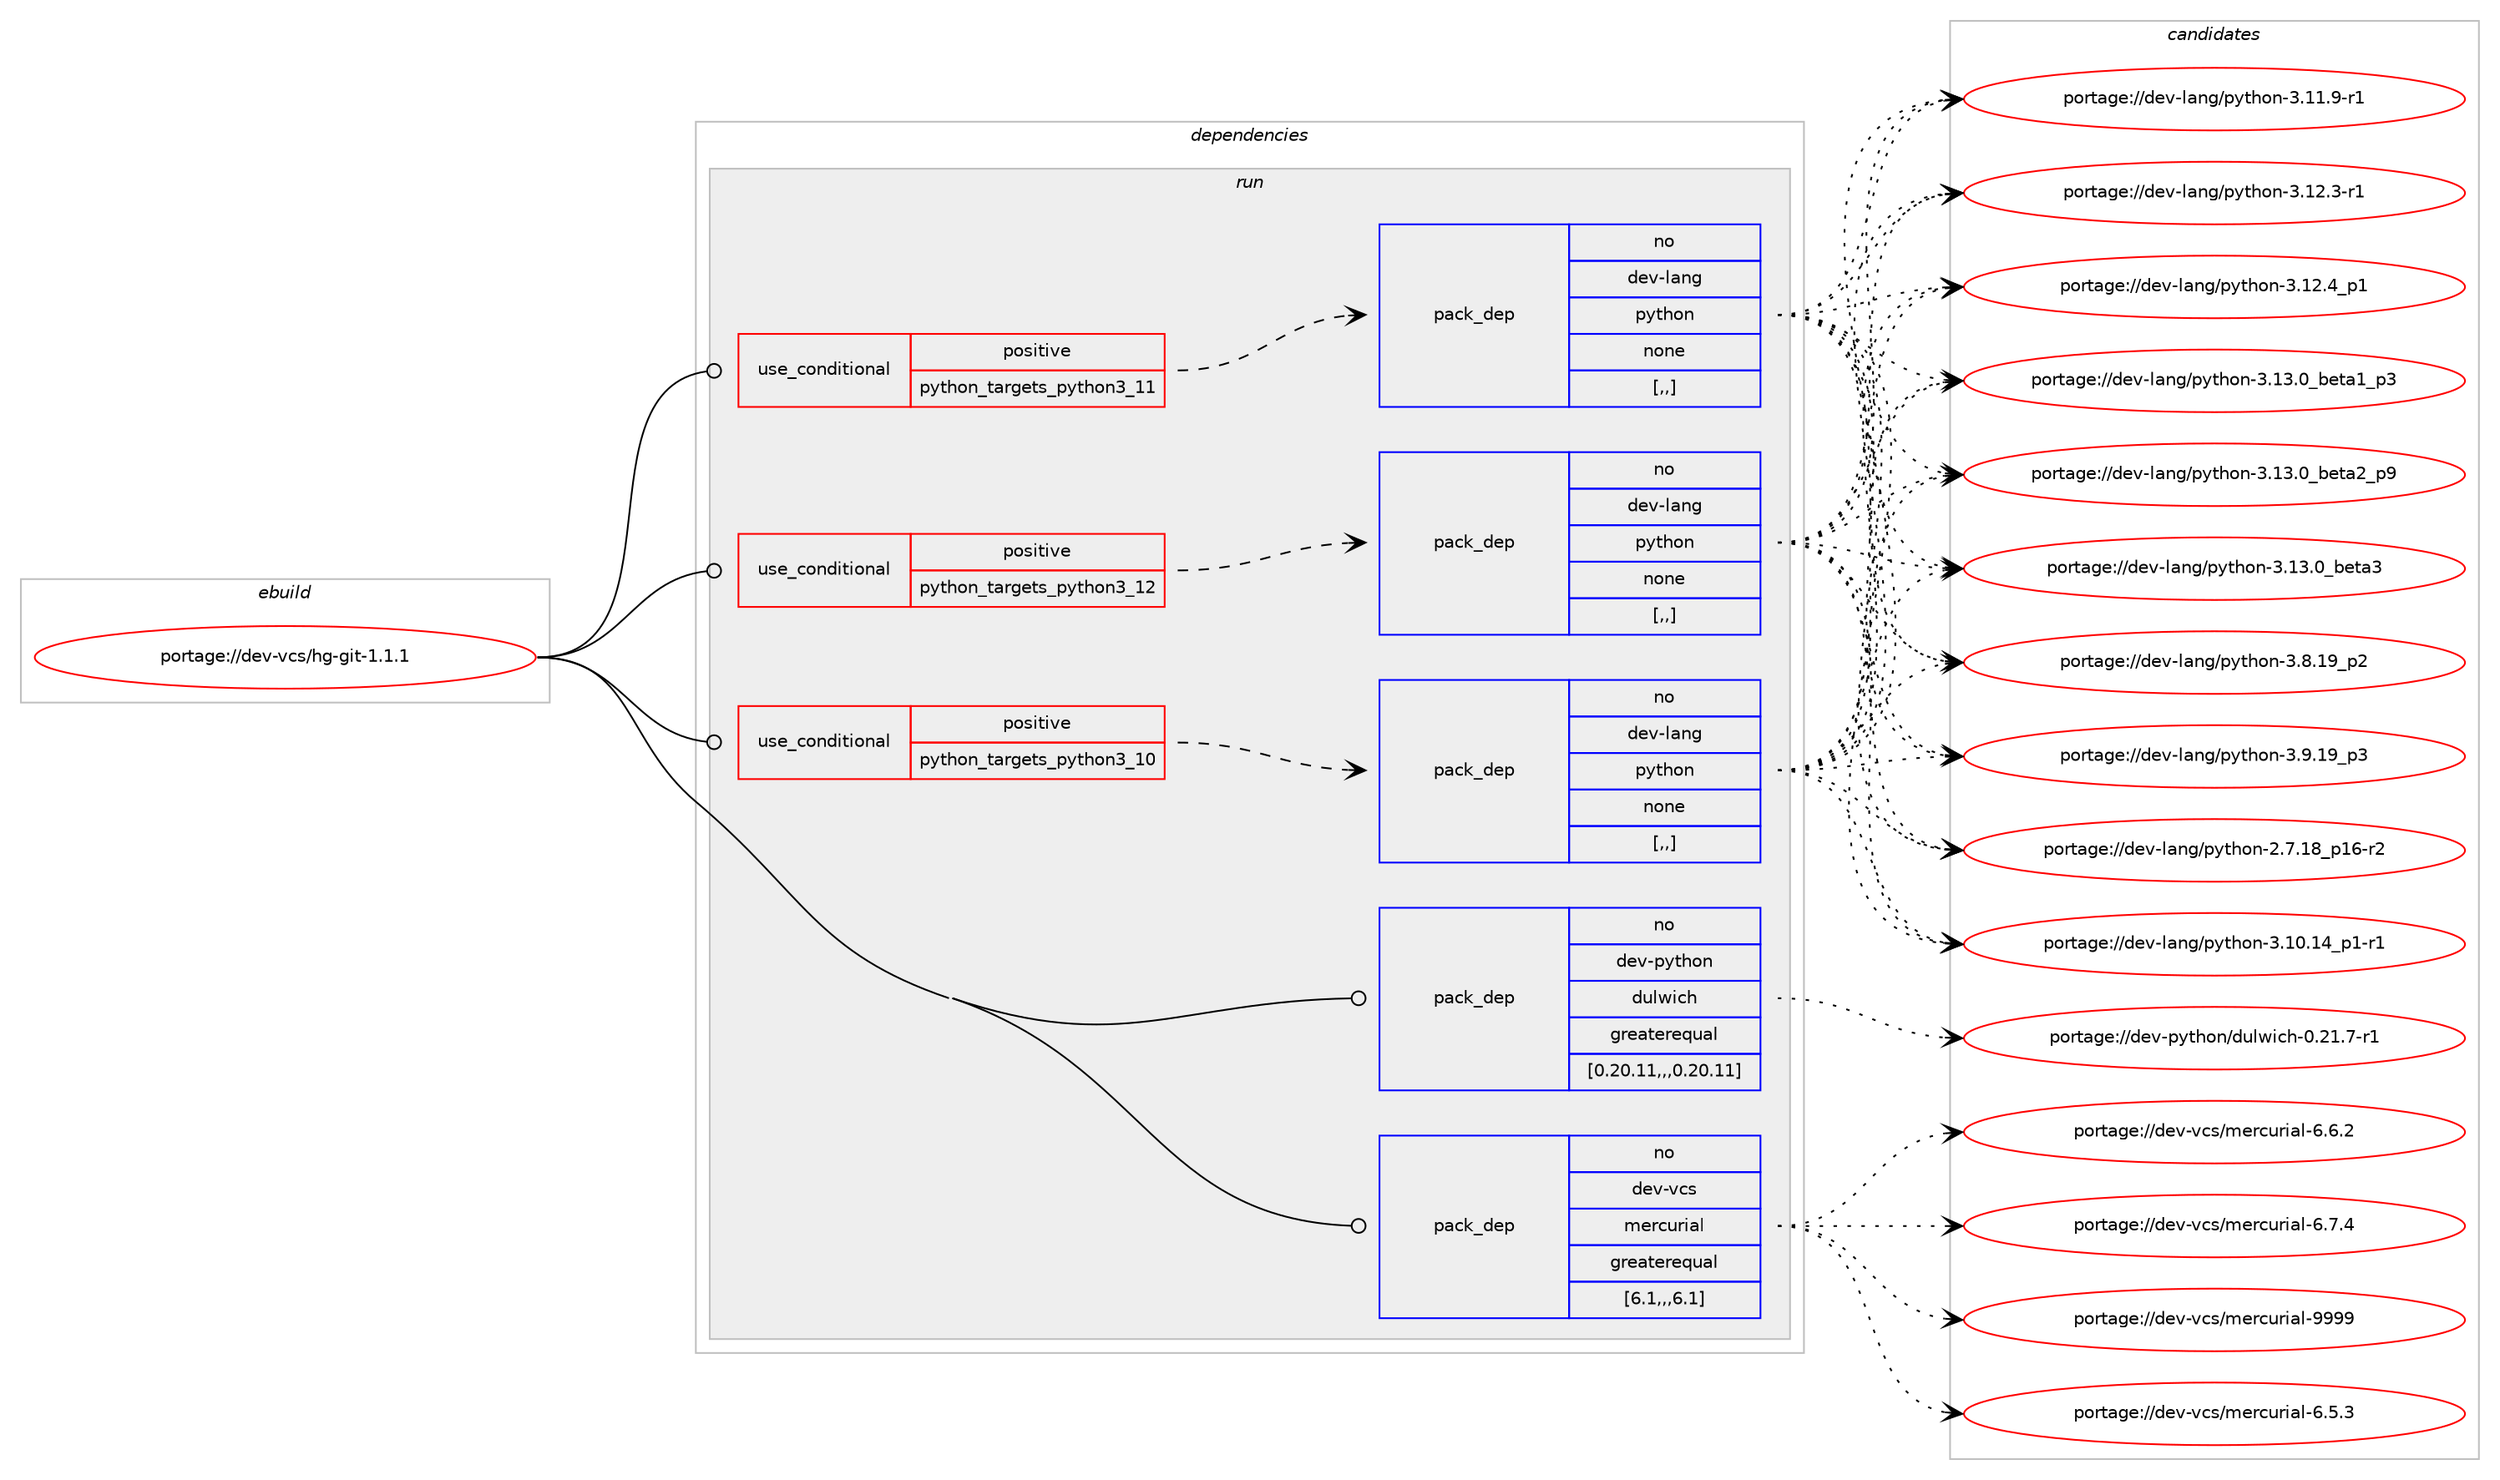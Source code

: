 digraph prolog {

# *************
# Graph options
# *************

newrank=true;
concentrate=true;
compound=true;
graph [rankdir=LR,fontname=Helvetica,fontsize=10,ranksep=1.5];#, ranksep=2.5, nodesep=0.2];
edge  [arrowhead=vee];
node  [fontname=Helvetica,fontsize=10];

# **********
# The ebuild
# **********

subgraph cluster_leftcol {
color=gray;
rank=same;
label=<<i>ebuild</i>>;
id [label="portage://dev-vcs/hg-git-1.1.1", color=red, width=4, href="../dev-vcs/hg-git-1.1.1.svg"];
}

# ****************
# The dependencies
# ****************

subgraph cluster_midcol {
color=gray;
label=<<i>dependencies</i>>;
subgraph cluster_compile {
fillcolor="#eeeeee";
style=filled;
label=<<i>compile</i>>;
}
subgraph cluster_compileandrun {
fillcolor="#eeeeee";
style=filled;
label=<<i>compile and run</i>>;
}
subgraph cluster_run {
fillcolor="#eeeeee";
style=filled;
label=<<i>run</i>>;
subgraph cond61137 {
dependency218238 [label=<<TABLE BORDER="0" CELLBORDER="1" CELLSPACING="0" CELLPADDING="4"><TR><TD ROWSPAN="3" CELLPADDING="10">use_conditional</TD></TR><TR><TD>positive</TD></TR><TR><TD>python_targets_python3_10</TD></TR></TABLE>>, shape=none, color=red];
subgraph pack155658 {
dependency218239 [label=<<TABLE BORDER="0" CELLBORDER="1" CELLSPACING="0" CELLPADDING="4" WIDTH="220"><TR><TD ROWSPAN="6" CELLPADDING="30">pack_dep</TD></TR><TR><TD WIDTH="110">no</TD></TR><TR><TD>dev-lang</TD></TR><TR><TD>python</TD></TR><TR><TD>none</TD></TR><TR><TD>[,,]</TD></TR></TABLE>>, shape=none, color=blue];
}
dependency218238:e -> dependency218239:w [weight=20,style="dashed",arrowhead="vee"];
}
id:e -> dependency218238:w [weight=20,style="solid",arrowhead="odot"];
subgraph cond61138 {
dependency218240 [label=<<TABLE BORDER="0" CELLBORDER="1" CELLSPACING="0" CELLPADDING="4"><TR><TD ROWSPAN="3" CELLPADDING="10">use_conditional</TD></TR><TR><TD>positive</TD></TR><TR><TD>python_targets_python3_11</TD></TR></TABLE>>, shape=none, color=red];
subgraph pack155659 {
dependency218241 [label=<<TABLE BORDER="0" CELLBORDER="1" CELLSPACING="0" CELLPADDING="4" WIDTH="220"><TR><TD ROWSPAN="6" CELLPADDING="30">pack_dep</TD></TR><TR><TD WIDTH="110">no</TD></TR><TR><TD>dev-lang</TD></TR><TR><TD>python</TD></TR><TR><TD>none</TD></TR><TR><TD>[,,]</TD></TR></TABLE>>, shape=none, color=blue];
}
dependency218240:e -> dependency218241:w [weight=20,style="dashed",arrowhead="vee"];
}
id:e -> dependency218240:w [weight=20,style="solid",arrowhead="odot"];
subgraph cond61139 {
dependency218242 [label=<<TABLE BORDER="0" CELLBORDER="1" CELLSPACING="0" CELLPADDING="4"><TR><TD ROWSPAN="3" CELLPADDING="10">use_conditional</TD></TR><TR><TD>positive</TD></TR><TR><TD>python_targets_python3_12</TD></TR></TABLE>>, shape=none, color=red];
subgraph pack155660 {
dependency218243 [label=<<TABLE BORDER="0" CELLBORDER="1" CELLSPACING="0" CELLPADDING="4" WIDTH="220"><TR><TD ROWSPAN="6" CELLPADDING="30">pack_dep</TD></TR><TR><TD WIDTH="110">no</TD></TR><TR><TD>dev-lang</TD></TR><TR><TD>python</TD></TR><TR><TD>none</TD></TR><TR><TD>[,,]</TD></TR></TABLE>>, shape=none, color=blue];
}
dependency218242:e -> dependency218243:w [weight=20,style="dashed",arrowhead="vee"];
}
id:e -> dependency218242:w [weight=20,style="solid",arrowhead="odot"];
subgraph pack155661 {
dependency218244 [label=<<TABLE BORDER="0" CELLBORDER="1" CELLSPACING="0" CELLPADDING="4" WIDTH="220"><TR><TD ROWSPAN="6" CELLPADDING="30">pack_dep</TD></TR><TR><TD WIDTH="110">no</TD></TR><TR><TD>dev-python</TD></TR><TR><TD>dulwich</TD></TR><TR><TD>greaterequal</TD></TR><TR><TD>[0.20.11,,,0.20.11]</TD></TR></TABLE>>, shape=none, color=blue];
}
id:e -> dependency218244:w [weight=20,style="solid",arrowhead="odot"];
subgraph pack155662 {
dependency218245 [label=<<TABLE BORDER="0" CELLBORDER="1" CELLSPACING="0" CELLPADDING="4" WIDTH="220"><TR><TD ROWSPAN="6" CELLPADDING="30">pack_dep</TD></TR><TR><TD WIDTH="110">no</TD></TR><TR><TD>dev-vcs</TD></TR><TR><TD>mercurial</TD></TR><TR><TD>greaterequal</TD></TR><TR><TD>[6.1,,,6.1]</TD></TR></TABLE>>, shape=none, color=blue];
}
id:e -> dependency218245:w [weight=20,style="solid",arrowhead="odot"];
}
}

# **************
# The candidates
# **************

subgraph cluster_choices {
rank=same;
color=gray;
label=<<i>candidates</i>>;

subgraph choice155658 {
color=black;
nodesep=1;
choice100101118451089711010347112121116104111110455046554649569511249544511450 [label="portage://dev-lang/python-2.7.18_p16-r2", color=red, width=4,href="../dev-lang/python-2.7.18_p16-r2.svg"];
choice100101118451089711010347112121116104111110455146494846495295112494511449 [label="portage://dev-lang/python-3.10.14_p1-r1", color=red, width=4,href="../dev-lang/python-3.10.14_p1-r1.svg"];
choice100101118451089711010347112121116104111110455146494946574511449 [label="portage://dev-lang/python-3.11.9-r1", color=red, width=4,href="../dev-lang/python-3.11.9-r1.svg"];
choice100101118451089711010347112121116104111110455146495046514511449 [label="portage://dev-lang/python-3.12.3-r1", color=red, width=4,href="../dev-lang/python-3.12.3-r1.svg"];
choice100101118451089711010347112121116104111110455146495046529511249 [label="portage://dev-lang/python-3.12.4_p1", color=red, width=4,href="../dev-lang/python-3.12.4_p1.svg"];
choice10010111845108971101034711212111610411111045514649514648959810111697499511251 [label="portage://dev-lang/python-3.13.0_beta1_p3", color=red, width=4,href="../dev-lang/python-3.13.0_beta1_p3.svg"];
choice10010111845108971101034711212111610411111045514649514648959810111697509511257 [label="portage://dev-lang/python-3.13.0_beta2_p9", color=red, width=4,href="../dev-lang/python-3.13.0_beta2_p9.svg"];
choice1001011184510897110103471121211161041111104551464951464895981011169751 [label="portage://dev-lang/python-3.13.0_beta3", color=red, width=4,href="../dev-lang/python-3.13.0_beta3.svg"];
choice100101118451089711010347112121116104111110455146564649579511250 [label="portage://dev-lang/python-3.8.19_p2", color=red, width=4,href="../dev-lang/python-3.8.19_p2.svg"];
choice100101118451089711010347112121116104111110455146574649579511251 [label="portage://dev-lang/python-3.9.19_p3", color=red, width=4,href="../dev-lang/python-3.9.19_p3.svg"];
dependency218239:e -> choice100101118451089711010347112121116104111110455046554649569511249544511450:w [style=dotted,weight="100"];
dependency218239:e -> choice100101118451089711010347112121116104111110455146494846495295112494511449:w [style=dotted,weight="100"];
dependency218239:e -> choice100101118451089711010347112121116104111110455146494946574511449:w [style=dotted,weight="100"];
dependency218239:e -> choice100101118451089711010347112121116104111110455146495046514511449:w [style=dotted,weight="100"];
dependency218239:e -> choice100101118451089711010347112121116104111110455146495046529511249:w [style=dotted,weight="100"];
dependency218239:e -> choice10010111845108971101034711212111610411111045514649514648959810111697499511251:w [style=dotted,weight="100"];
dependency218239:e -> choice10010111845108971101034711212111610411111045514649514648959810111697509511257:w [style=dotted,weight="100"];
dependency218239:e -> choice1001011184510897110103471121211161041111104551464951464895981011169751:w [style=dotted,weight="100"];
dependency218239:e -> choice100101118451089711010347112121116104111110455146564649579511250:w [style=dotted,weight="100"];
dependency218239:e -> choice100101118451089711010347112121116104111110455146574649579511251:w [style=dotted,weight="100"];
}
subgraph choice155659 {
color=black;
nodesep=1;
choice100101118451089711010347112121116104111110455046554649569511249544511450 [label="portage://dev-lang/python-2.7.18_p16-r2", color=red, width=4,href="../dev-lang/python-2.7.18_p16-r2.svg"];
choice100101118451089711010347112121116104111110455146494846495295112494511449 [label="portage://dev-lang/python-3.10.14_p1-r1", color=red, width=4,href="../dev-lang/python-3.10.14_p1-r1.svg"];
choice100101118451089711010347112121116104111110455146494946574511449 [label="portage://dev-lang/python-3.11.9-r1", color=red, width=4,href="../dev-lang/python-3.11.9-r1.svg"];
choice100101118451089711010347112121116104111110455146495046514511449 [label="portage://dev-lang/python-3.12.3-r1", color=red, width=4,href="../dev-lang/python-3.12.3-r1.svg"];
choice100101118451089711010347112121116104111110455146495046529511249 [label="portage://dev-lang/python-3.12.4_p1", color=red, width=4,href="../dev-lang/python-3.12.4_p1.svg"];
choice10010111845108971101034711212111610411111045514649514648959810111697499511251 [label="portage://dev-lang/python-3.13.0_beta1_p3", color=red, width=4,href="../dev-lang/python-3.13.0_beta1_p3.svg"];
choice10010111845108971101034711212111610411111045514649514648959810111697509511257 [label="portage://dev-lang/python-3.13.0_beta2_p9", color=red, width=4,href="../dev-lang/python-3.13.0_beta2_p9.svg"];
choice1001011184510897110103471121211161041111104551464951464895981011169751 [label="portage://dev-lang/python-3.13.0_beta3", color=red, width=4,href="../dev-lang/python-3.13.0_beta3.svg"];
choice100101118451089711010347112121116104111110455146564649579511250 [label="portage://dev-lang/python-3.8.19_p2", color=red, width=4,href="../dev-lang/python-3.8.19_p2.svg"];
choice100101118451089711010347112121116104111110455146574649579511251 [label="portage://dev-lang/python-3.9.19_p3", color=red, width=4,href="../dev-lang/python-3.9.19_p3.svg"];
dependency218241:e -> choice100101118451089711010347112121116104111110455046554649569511249544511450:w [style=dotted,weight="100"];
dependency218241:e -> choice100101118451089711010347112121116104111110455146494846495295112494511449:w [style=dotted,weight="100"];
dependency218241:e -> choice100101118451089711010347112121116104111110455146494946574511449:w [style=dotted,weight="100"];
dependency218241:e -> choice100101118451089711010347112121116104111110455146495046514511449:w [style=dotted,weight="100"];
dependency218241:e -> choice100101118451089711010347112121116104111110455146495046529511249:w [style=dotted,weight="100"];
dependency218241:e -> choice10010111845108971101034711212111610411111045514649514648959810111697499511251:w [style=dotted,weight="100"];
dependency218241:e -> choice10010111845108971101034711212111610411111045514649514648959810111697509511257:w [style=dotted,weight="100"];
dependency218241:e -> choice1001011184510897110103471121211161041111104551464951464895981011169751:w [style=dotted,weight="100"];
dependency218241:e -> choice100101118451089711010347112121116104111110455146564649579511250:w [style=dotted,weight="100"];
dependency218241:e -> choice100101118451089711010347112121116104111110455146574649579511251:w [style=dotted,weight="100"];
}
subgraph choice155660 {
color=black;
nodesep=1;
choice100101118451089711010347112121116104111110455046554649569511249544511450 [label="portage://dev-lang/python-2.7.18_p16-r2", color=red, width=4,href="../dev-lang/python-2.7.18_p16-r2.svg"];
choice100101118451089711010347112121116104111110455146494846495295112494511449 [label="portage://dev-lang/python-3.10.14_p1-r1", color=red, width=4,href="../dev-lang/python-3.10.14_p1-r1.svg"];
choice100101118451089711010347112121116104111110455146494946574511449 [label="portage://dev-lang/python-3.11.9-r1", color=red, width=4,href="../dev-lang/python-3.11.9-r1.svg"];
choice100101118451089711010347112121116104111110455146495046514511449 [label="portage://dev-lang/python-3.12.3-r1", color=red, width=4,href="../dev-lang/python-3.12.3-r1.svg"];
choice100101118451089711010347112121116104111110455146495046529511249 [label="portage://dev-lang/python-3.12.4_p1", color=red, width=4,href="../dev-lang/python-3.12.4_p1.svg"];
choice10010111845108971101034711212111610411111045514649514648959810111697499511251 [label="portage://dev-lang/python-3.13.0_beta1_p3", color=red, width=4,href="../dev-lang/python-3.13.0_beta1_p3.svg"];
choice10010111845108971101034711212111610411111045514649514648959810111697509511257 [label="portage://dev-lang/python-3.13.0_beta2_p9", color=red, width=4,href="../dev-lang/python-3.13.0_beta2_p9.svg"];
choice1001011184510897110103471121211161041111104551464951464895981011169751 [label="portage://dev-lang/python-3.13.0_beta3", color=red, width=4,href="../dev-lang/python-3.13.0_beta3.svg"];
choice100101118451089711010347112121116104111110455146564649579511250 [label="portage://dev-lang/python-3.8.19_p2", color=red, width=4,href="../dev-lang/python-3.8.19_p2.svg"];
choice100101118451089711010347112121116104111110455146574649579511251 [label="portage://dev-lang/python-3.9.19_p3", color=red, width=4,href="../dev-lang/python-3.9.19_p3.svg"];
dependency218243:e -> choice100101118451089711010347112121116104111110455046554649569511249544511450:w [style=dotted,weight="100"];
dependency218243:e -> choice100101118451089711010347112121116104111110455146494846495295112494511449:w [style=dotted,weight="100"];
dependency218243:e -> choice100101118451089711010347112121116104111110455146494946574511449:w [style=dotted,weight="100"];
dependency218243:e -> choice100101118451089711010347112121116104111110455146495046514511449:w [style=dotted,weight="100"];
dependency218243:e -> choice100101118451089711010347112121116104111110455146495046529511249:w [style=dotted,weight="100"];
dependency218243:e -> choice10010111845108971101034711212111610411111045514649514648959810111697499511251:w [style=dotted,weight="100"];
dependency218243:e -> choice10010111845108971101034711212111610411111045514649514648959810111697509511257:w [style=dotted,weight="100"];
dependency218243:e -> choice1001011184510897110103471121211161041111104551464951464895981011169751:w [style=dotted,weight="100"];
dependency218243:e -> choice100101118451089711010347112121116104111110455146564649579511250:w [style=dotted,weight="100"];
dependency218243:e -> choice100101118451089711010347112121116104111110455146574649579511251:w [style=dotted,weight="100"];
}
subgraph choice155661 {
color=black;
nodesep=1;
choice100101118451121211161041111104710011710811910599104454846504946554511449 [label="portage://dev-python/dulwich-0.21.7-r1", color=red, width=4,href="../dev-python/dulwich-0.21.7-r1.svg"];
dependency218244:e -> choice100101118451121211161041111104710011710811910599104454846504946554511449:w [style=dotted,weight="100"];
}
subgraph choice155662 {
color=black;
nodesep=1;
choice1001011184511899115471091011149911711410597108455446534651 [label="portage://dev-vcs/mercurial-6.5.3", color=red, width=4,href="../dev-vcs/mercurial-6.5.3.svg"];
choice1001011184511899115471091011149911711410597108455446544650 [label="portage://dev-vcs/mercurial-6.6.2", color=red, width=4,href="../dev-vcs/mercurial-6.6.2.svg"];
choice1001011184511899115471091011149911711410597108455446554652 [label="portage://dev-vcs/mercurial-6.7.4", color=red, width=4,href="../dev-vcs/mercurial-6.7.4.svg"];
choice10010111845118991154710910111499117114105971084557575757 [label="portage://dev-vcs/mercurial-9999", color=red, width=4,href="../dev-vcs/mercurial-9999.svg"];
dependency218245:e -> choice1001011184511899115471091011149911711410597108455446534651:w [style=dotted,weight="100"];
dependency218245:e -> choice1001011184511899115471091011149911711410597108455446544650:w [style=dotted,weight="100"];
dependency218245:e -> choice1001011184511899115471091011149911711410597108455446554652:w [style=dotted,weight="100"];
dependency218245:e -> choice10010111845118991154710910111499117114105971084557575757:w [style=dotted,weight="100"];
}
}

}

